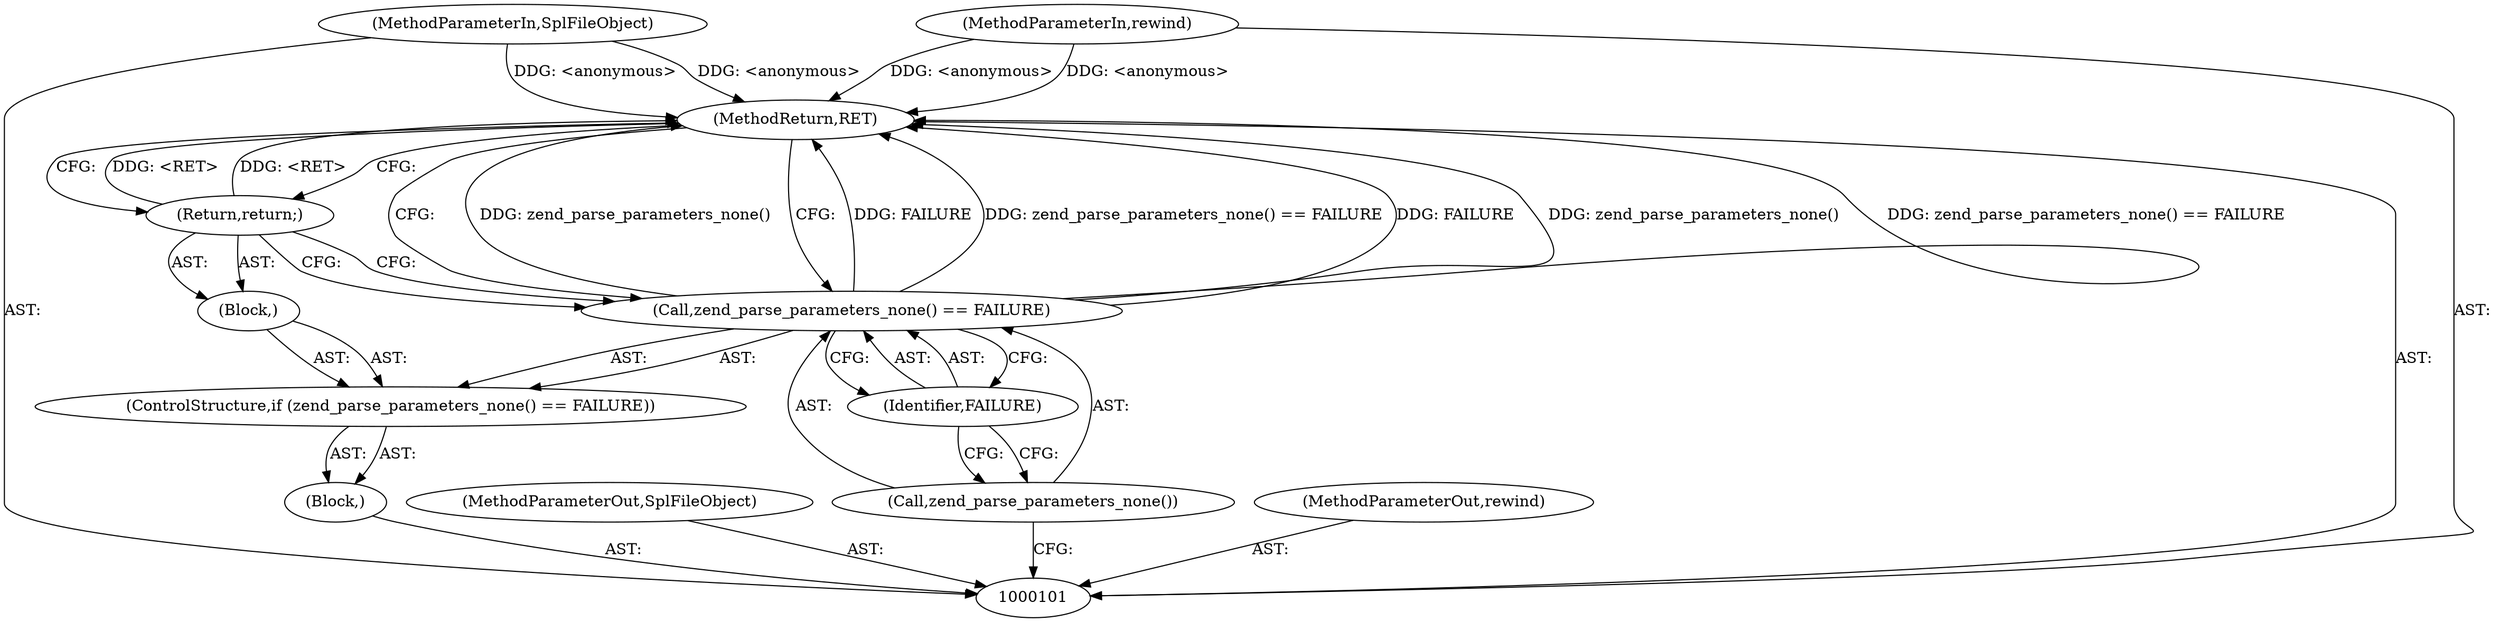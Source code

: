digraph "0_php-src_7245bff300d3fa8bacbef7897ff080a6f1c23eba?w=1_24" {
"1000111" [label="(MethodReturn,RET)"];
"1000102" [label="(MethodParameterIn,SplFileObject)"];
"1000126" [label="(MethodParameterOut,SplFileObject)"];
"1000103" [label="(MethodParameterIn,rewind)"];
"1000127" [label="(MethodParameterOut,rewind)"];
"1000104" [label="(Block,)"];
"1000105" [label="(ControlStructure,if (zend_parse_parameters_none() == FAILURE))"];
"1000108" [label="(Identifier,FAILURE)"];
"1000109" [label="(Block,)"];
"1000106" [label="(Call,zend_parse_parameters_none() == FAILURE)"];
"1000107" [label="(Call,zend_parse_parameters_none())"];
"1000110" [label="(Return,return;)"];
"1000111" -> "1000101"  [label="AST: "];
"1000111" -> "1000110"  [label="CFG: "];
"1000111" -> "1000106"  [label="CFG: "];
"1000106" -> "1000111"  [label="DDG: FAILURE"];
"1000106" -> "1000111"  [label="DDG: zend_parse_parameters_none()"];
"1000106" -> "1000111"  [label="DDG: zend_parse_parameters_none() == FAILURE"];
"1000103" -> "1000111"  [label="DDG: <anonymous>"];
"1000102" -> "1000111"  [label="DDG: <anonymous>"];
"1000110" -> "1000111"  [label="DDG: <RET>"];
"1000102" -> "1000101"  [label="AST: "];
"1000102" -> "1000111"  [label="DDG: <anonymous>"];
"1000126" -> "1000101"  [label="AST: "];
"1000103" -> "1000101"  [label="AST: "];
"1000103" -> "1000111"  [label="DDG: <anonymous>"];
"1000127" -> "1000101"  [label="AST: "];
"1000104" -> "1000101"  [label="AST: "];
"1000105" -> "1000104"  [label="AST: "];
"1000105" -> "1000104"  [label="AST: "];
"1000106" -> "1000105"  [label="AST: "];
"1000109" -> "1000105"  [label="AST: "];
"1000108" -> "1000106"  [label="AST: "];
"1000108" -> "1000107"  [label="CFG: "];
"1000106" -> "1000108"  [label="CFG: "];
"1000109" -> "1000105"  [label="AST: "];
"1000110" -> "1000109"  [label="AST: "];
"1000106" -> "1000105"  [label="AST: "];
"1000106" -> "1000108"  [label="CFG: "];
"1000107" -> "1000106"  [label="AST: "];
"1000108" -> "1000106"  [label="AST: "];
"1000110" -> "1000106"  [label="CFG: "];
"1000111" -> "1000106"  [label="CFG: "];
"1000106" -> "1000111"  [label="DDG: FAILURE"];
"1000106" -> "1000111"  [label="DDG: zend_parse_parameters_none()"];
"1000106" -> "1000111"  [label="DDG: zend_parse_parameters_none() == FAILURE"];
"1000107" -> "1000106"  [label="AST: "];
"1000107" -> "1000101"  [label="CFG: "];
"1000108" -> "1000107"  [label="CFG: "];
"1000110" -> "1000109"  [label="AST: "];
"1000110" -> "1000106"  [label="CFG: "];
"1000111" -> "1000110"  [label="CFG: "];
"1000110" -> "1000111"  [label="DDG: <RET>"];
}
